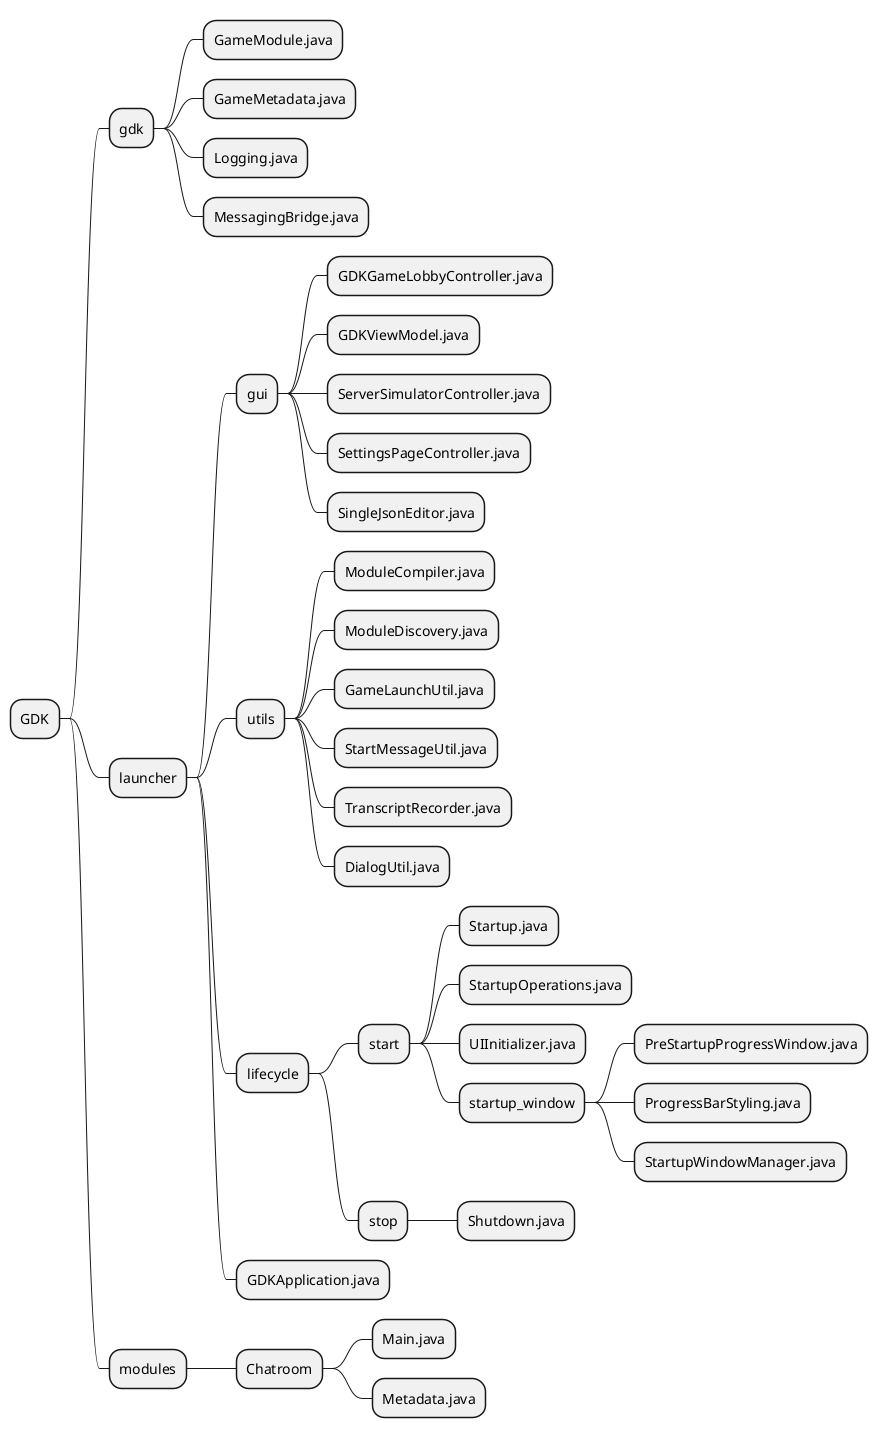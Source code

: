 @startmindmap
* GDK
** gdk
*** GameModule.java
*** GameMetadata.java
*** Logging.java
*** MessagingBridge.java
** launcher
*** gui
**** GDKGameLobbyController.java
**** GDKViewModel.java
**** ServerSimulatorController.java
**** SettingsPageController.java
**** SingleJsonEditor.java
*** utils
**** ModuleCompiler.java
**** ModuleDiscovery.java
**** GameLaunchUtil.java
**** StartMessageUtil.java
**** TranscriptRecorder.java
**** DialogUtil.java
*** lifecycle
**** start
***** Startup.java
***** StartupOperations.java
***** UIInitializer.java
***** startup_window
****** PreStartupProgressWindow.java
****** ProgressBarStyling.java
****** StartupWindowManager.java
**** stop
***** Shutdown.java
*** GDKApplication.java
** modules
*** Chatroom
**** Main.java
**** Metadata.java
@endmindmap
